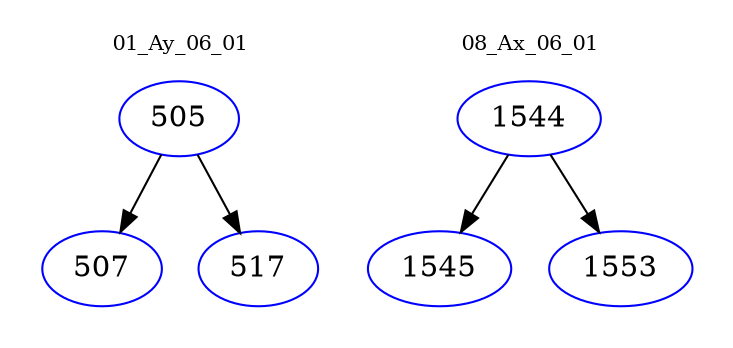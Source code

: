 digraph{
subgraph cluster_0 {
color = white
label = "01_Ay_06_01";
fontsize=10;
T0_505 [label="505", color="blue"]
T0_505 -> T0_507 [color="black"]
T0_507 [label="507", color="blue"]
T0_505 -> T0_517 [color="black"]
T0_517 [label="517", color="blue"]
}
subgraph cluster_1 {
color = white
label = "08_Ax_06_01";
fontsize=10;
T1_1544 [label="1544", color="blue"]
T1_1544 -> T1_1545 [color="black"]
T1_1545 [label="1545", color="blue"]
T1_1544 -> T1_1553 [color="black"]
T1_1553 [label="1553", color="blue"]
}
}
